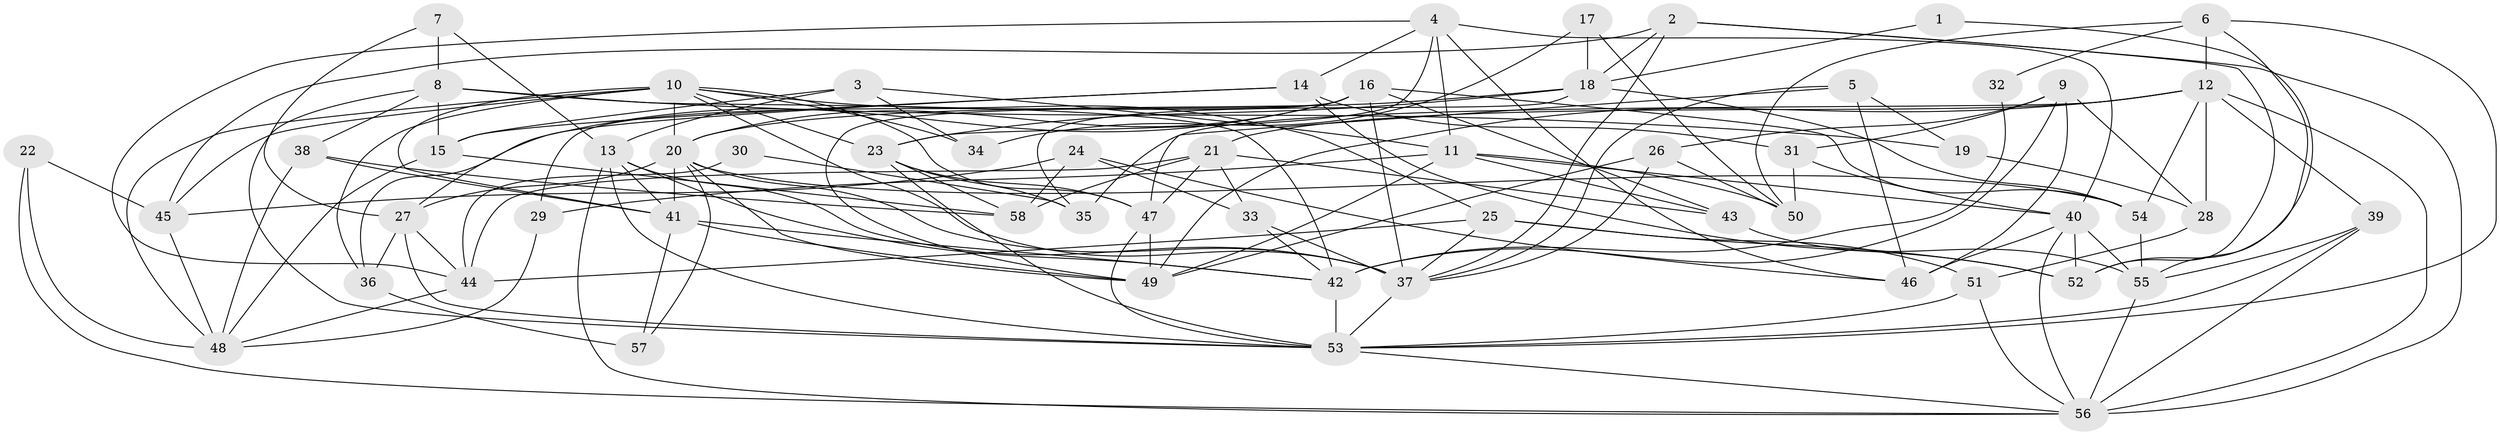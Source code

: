 // original degree distribution, {6: 0.09565217391304348, 3: 0.25217391304347825, 7: 0.034782608695652174, 4: 0.28695652173913044, 5: 0.16521739130434782, 2: 0.14782608695652175, 9: 0.017391304347826087}
// Generated by graph-tools (version 1.1) at 2025/02/03/09/25 03:02:08]
// undirected, 58 vertices, 154 edges
graph export_dot {
graph [start="1"]
  node [color=gray90,style=filled];
  1;
  2;
  3;
  4;
  5;
  6;
  7;
  8;
  9;
  10;
  11;
  12;
  13;
  14;
  15;
  16;
  17;
  18;
  19;
  20;
  21;
  22;
  23;
  24;
  25;
  26;
  27;
  28;
  29;
  30;
  31;
  32;
  33;
  34;
  35;
  36;
  37;
  38;
  39;
  40;
  41;
  42;
  43;
  44;
  45;
  46;
  47;
  48;
  49;
  50;
  51;
  52;
  53;
  54;
  55;
  56;
  57;
  58;
  1 -- 18 [weight=1.0];
  1 -- 55 [weight=1.0];
  2 -- 18 [weight=1.0];
  2 -- 37 [weight=1.0];
  2 -- 45 [weight=1.0];
  2 -- 52 [weight=1.0];
  2 -- 56 [weight=1.0];
  3 -- 11 [weight=1.0];
  3 -- 13 [weight=1.0];
  3 -- 15 [weight=1.0];
  3 -- 34 [weight=1.0];
  4 -- 11 [weight=1.0];
  4 -- 14 [weight=1.0];
  4 -- 23 [weight=1.0];
  4 -- 40 [weight=1.0];
  4 -- 44 [weight=1.0];
  4 -- 46 [weight=1.0];
  5 -- 19 [weight=2.0];
  5 -- 37 [weight=2.0];
  5 -- 46 [weight=1.0];
  5 -- 47 [weight=1.0];
  6 -- 12 [weight=1.0];
  6 -- 32 [weight=1.0];
  6 -- 50 [weight=2.0];
  6 -- 52 [weight=2.0];
  6 -- 53 [weight=1.0];
  7 -- 8 [weight=1.0];
  7 -- 13 [weight=1.0];
  7 -- 27 [weight=1.0];
  8 -- 15 [weight=1.0];
  8 -- 19 [weight=1.0];
  8 -- 38 [weight=1.0];
  8 -- 42 [weight=1.0];
  8 -- 53 [weight=1.0];
  9 -- 26 [weight=1.0];
  9 -- 28 [weight=1.0];
  9 -- 31 [weight=1.0];
  9 -- 42 [weight=2.0];
  9 -- 46 [weight=1.0];
  10 -- 20 [weight=1.0];
  10 -- 23 [weight=1.0];
  10 -- 25 [weight=1.0];
  10 -- 34 [weight=1.0];
  10 -- 36 [weight=1.0];
  10 -- 37 [weight=1.0];
  10 -- 41 [weight=2.0];
  10 -- 45 [weight=1.0];
  10 -- 47 [weight=1.0];
  10 -- 48 [weight=1.0];
  11 -- 29 [weight=1.0];
  11 -- 40 [weight=2.0];
  11 -- 43 [weight=1.0];
  11 -- 49 [weight=1.0];
  11 -- 50 [weight=1.0];
  12 -- 21 [weight=1.0];
  12 -- 28 [weight=2.0];
  12 -- 35 [weight=1.0];
  12 -- 39 [weight=1.0];
  12 -- 49 [weight=1.0];
  12 -- 54 [weight=1.0];
  12 -- 56 [weight=2.0];
  13 -- 37 [weight=1.0];
  13 -- 41 [weight=1.0];
  13 -- 42 [weight=1.0];
  13 -- 53 [weight=1.0];
  13 -- 56 [weight=1.0];
  14 -- 15 [weight=1.0];
  14 -- 27 [weight=1.0];
  14 -- 31 [weight=1.0];
  14 -- 52 [weight=2.0];
  15 -- 48 [weight=1.0];
  15 -- 58 [weight=1.0];
  16 -- 20 [weight=1.0];
  16 -- 29 [weight=1.0];
  16 -- 36 [weight=1.0];
  16 -- 37 [weight=1.0];
  16 -- 43 [weight=1.0];
  16 -- 49 [weight=1.0];
  16 -- 54 [weight=1.0];
  17 -- 18 [weight=1.0];
  17 -- 34 [weight=1.0];
  17 -- 50 [weight=1.0];
  18 -- 20 [weight=1.0];
  18 -- 23 [weight=1.0];
  18 -- 35 [weight=1.0];
  18 -- 54 [weight=1.0];
  19 -- 28 [weight=1.0];
  20 -- 27 [weight=1.0];
  20 -- 37 [weight=1.0];
  20 -- 41 [weight=1.0];
  20 -- 49 [weight=1.0];
  20 -- 54 [weight=1.0];
  20 -- 57 [weight=1.0];
  21 -- 33 [weight=1.0];
  21 -- 43 [weight=1.0];
  21 -- 44 [weight=1.0];
  21 -- 47 [weight=1.0];
  21 -- 58 [weight=1.0];
  22 -- 45 [weight=1.0];
  22 -- 48 [weight=1.0];
  22 -- 56 [weight=1.0];
  23 -- 35 [weight=1.0];
  23 -- 47 [weight=1.0];
  23 -- 53 [weight=1.0];
  23 -- 58 [weight=1.0];
  24 -- 33 [weight=1.0];
  24 -- 45 [weight=2.0];
  24 -- 46 [weight=1.0];
  24 -- 58 [weight=1.0];
  25 -- 37 [weight=1.0];
  25 -- 44 [weight=1.0];
  25 -- 51 [weight=1.0];
  25 -- 52 [weight=1.0];
  26 -- 37 [weight=1.0];
  26 -- 49 [weight=1.0];
  26 -- 50 [weight=1.0];
  27 -- 36 [weight=1.0];
  27 -- 44 [weight=1.0];
  27 -- 53 [weight=1.0];
  28 -- 51 [weight=1.0];
  29 -- 48 [weight=1.0];
  30 -- 35 [weight=1.0];
  30 -- 44 [weight=1.0];
  31 -- 40 [weight=1.0];
  31 -- 50 [weight=1.0];
  32 -- 42 [weight=1.0];
  33 -- 37 [weight=1.0];
  33 -- 42 [weight=1.0];
  36 -- 57 [weight=1.0];
  37 -- 53 [weight=1.0];
  38 -- 41 [weight=1.0];
  38 -- 48 [weight=1.0];
  38 -- 58 [weight=1.0];
  39 -- 53 [weight=1.0];
  39 -- 55 [weight=1.0];
  39 -- 56 [weight=1.0];
  40 -- 46 [weight=1.0];
  40 -- 52 [weight=1.0];
  40 -- 55 [weight=1.0];
  40 -- 56 [weight=1.0];
  41 -- 42 [weight=1.0];
  41 -- 49 [weight=3.0];
  41 -- 57 [weight=1.0];
  42 -- 53 [weight=1.0];
  43 -- 55 [weight=1.0];
  44 -- 48 [weight=1.0];
  45 -- 48 [weight=2.0];
  47 -- 49 [weight=1.0];
  47 -- 53 [weight=1.0];
  51 -- 53 [weight=1.0];
  51 -- 56 [weight=1.0];
  53 -- 56 [weight=1.0];
  54 -- 55 [weight=1.0];
  55 -- 56 [weight=1.0];
}
